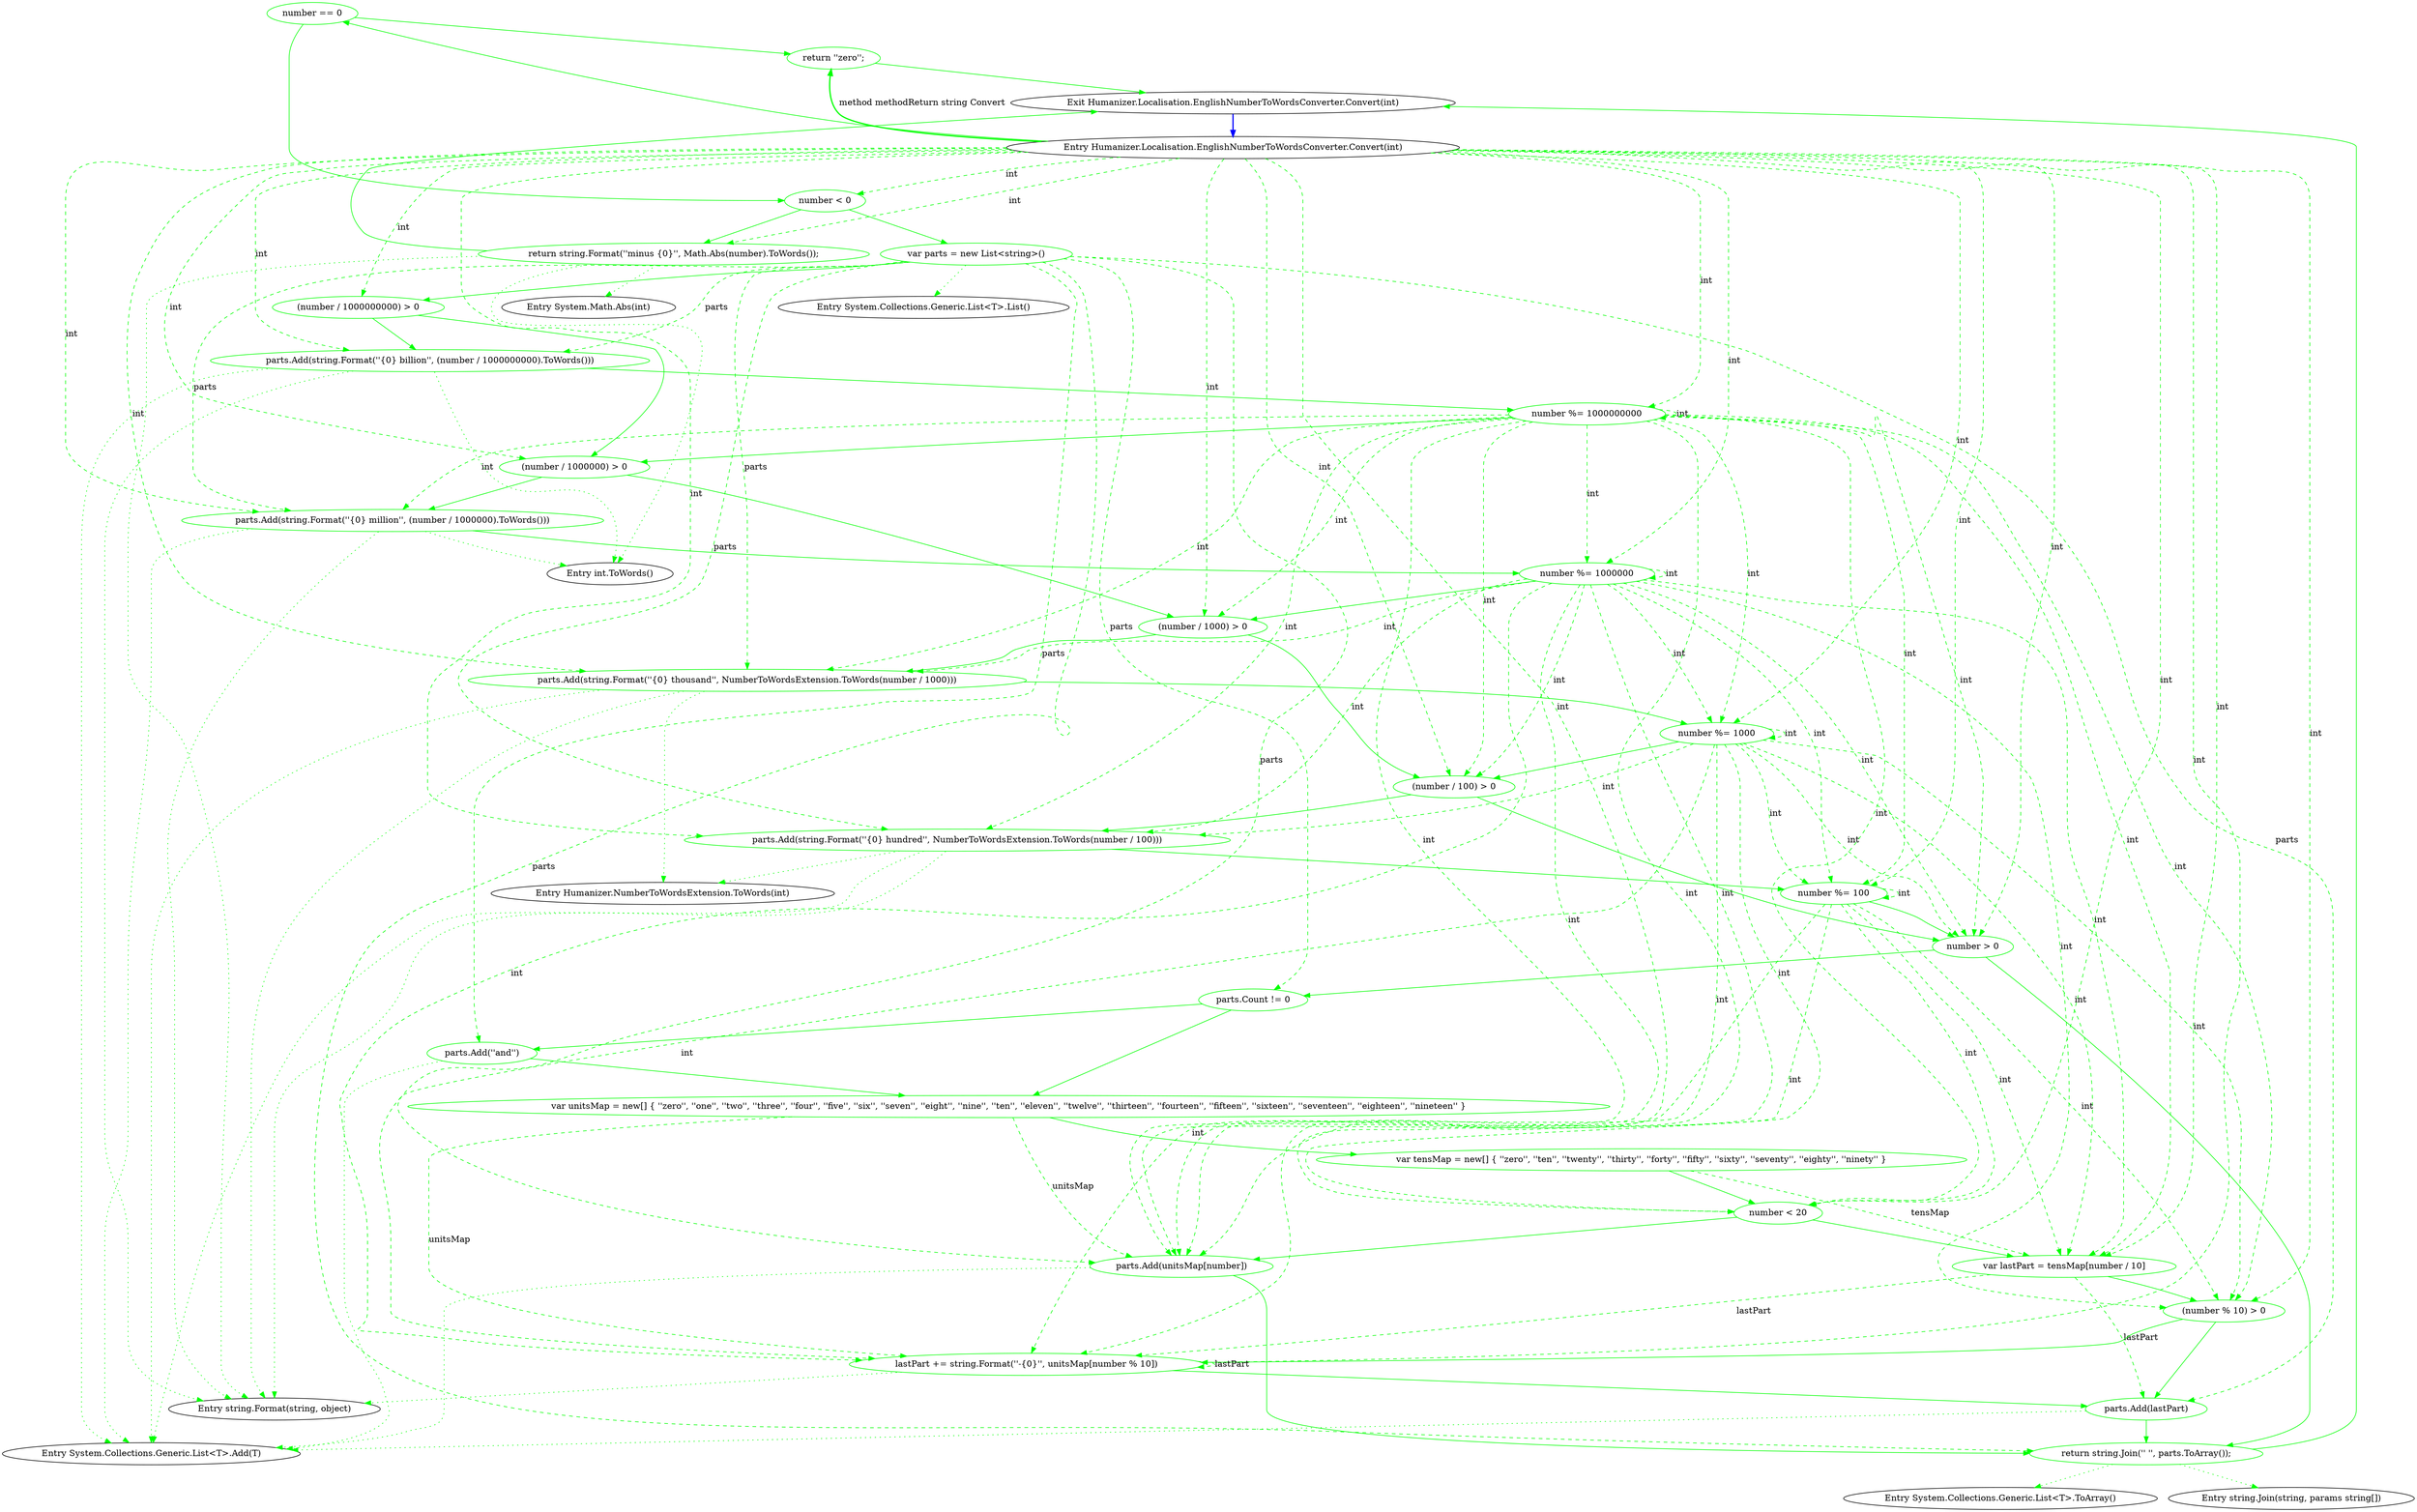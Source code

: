 digraph  {
d1 [label="number == 0", span="9-9", cluster="Humanizer.Localisation.EnglishNumberToWordsConverter.Convert(int)", color=green, community=0];
d0 [label="Entry Humanizer.Localisation.EnglishNumberToWordsConverter.Convert(int)", span="7-7", cluster="Humanizer.Localisation.EnglishNumberToWordsConverter.Convert(int)"];
d2 [label="return ''zero'';", span="10-10", cluster="Humanizer.Localisation.EnglishNumberToWordsConverter.Convert(int)", color=green, community=0];
d3 [label="number < 0", span="12-12", cluster="Humanizer.Localisation.EnglishNumberToWordsConverter.Convert(int)", color=green, community=0];
d4 [label="return string.Format(''minus {0}'', Math.Abs(number).ToWords());", span="13-13", cluster="Humanizer.Localisation.EnglishNumberToWordsConverter.Convert(int)", color=green, community=0];
d5 [label="var parts = new List<string>()", span="15-15", cluster="Humanizer.Localisation.EnglishNumberToWordsConverter.Convert(int)", color=green, community=0];
d30 [label="Exit Humanizer.Localisation.EnglishNumberToWordsConverter.Convert(int)", span="7-7", cluster="Humanizer.Localisation.EnglishNumberToWordsConverter.Convert(int)"];
d31 [label="Entry System.Math.Abs(int)", span="0-0", cluster="System.Math.Abs(int)"];
d32 [label="Entry int.ToWords()", span="25-25", cluster="int.ToWords()"];
d33 [label="Entry string.Format(string, object)", span="0-0", cluster="string.Format(string, object)"];
d6 [label="(number / 1000000000) > 0", span="17-17", cluster="Humanizer.Localisation.EnglishNumberToWordsConverter.Convert(int)", color=green, community=0];
d7 [label="parts.Add(string.Format(''{0} billion'', (number / 1000000000).ToWords()))", span="19-19", cluster="Humanizer.Localisation.EnglishNumberToWordsConverter.Convert(int)", color=green, community=0];
d9 [label="(number / 1000000) > 0", span="23-23", cluster="Humanizer.Localisation.EnglishNumberToWordsConverter.Convert(int)", color=green, community=0];
d8 [label="number %= 1000000000", span="20-20", cluster="Humanizer.Localisation.EnglishNumberToWordsConverter.Convert(int)", color=green, community=0];
d35 [label="Entry System.Collections.Generic.List<T>.Add(T)", span="0-0", cluster="System.Collections.Generic.List<T>.Add(T)"];
d10 [label="parts.Add(string.Format(''{0} million'', (number / 1000000).ToWords()))", span="25-25", cluster="Humanizer.Localisation.EnglishNumberToWordsConverter.Convert(int)", color=green, community=0];
d11 [label="number %= 1000000", span="26-26", cluster="Humanizer.Localisation.EnglishNumberToWordsConverter.Convert(int)", color=green, community=0];
d12 [label="(number / 1000) > 0", span="29-29", cluster="Humanizer.Localisation.EnglishNumberToWordsConverter.Convert(int)", color=green, community=0];
d13 [label="parts.Add(string.Format(''{0} thousand'', NumberToWordsExtension.ToWords(number / 1000)))", span="31-31", cluster="Humanizer.Localisation.EnglishNumberToWordsConverter.Convert(int)", color=green, community=0];
d14 [label="number %= 1000", span="32-32", cluster="Humanizer.Localisation.EnglishNumberToWordsConverter.Convert(int)", color=green, community=0];
d15 [label="(number / 100) > 0", span="35-35", cluster="Humanizer.Localisation.EnglishNumberToWordsConverter.Convert(int)", color=green, community=0];
d16 [label="parts.Add(string.Format(''{0} hundred'', NumberToWordsExtension.ToWords(number / 100)))", span="37-37", cluster="Humanizer.Localisation.EnglishNumberToWordsConverter.Convert(int)", color=green, community=0];
d17 [label="number %= 100", span="38-38", cluster="Humanizer.Localisation.EnglishNumberToWordsConverter.Convert(int)", color=green, community=0];
d18 [label="number > 0", span="41-41", cluster="Humanizer.Localisation.EnglishNumberToWordsConverter.Convert(int)", color=green, community=0];
d23 [label="number < 20", span="49-49", cluster="Humanizer.Localisation.EnglishNumberToWordsConverter.Convert(int)", color=green, community=0];
d24 [label="parts.Add(unitsMap[number])", span="50-50", cluster="Humanizer.Localisation.EnglishNumberToWordsConverter.Convert(int)", color=green, community=0];
d25 [label="var lastPart = tensMap[number / 10]", span="53-53", cluster="Humanizer.Localisation.EnglishNumberToWordsConverter.Convert(int)", color=green, community=0];
d26 [label="(number % 10) > 0", span="54-54", cluster="Humanizer.Localisation.EnglishNumberToWordsConverter.Convert(int)", color=green, community=0];
d27 [label="lastPart += string.Format(''-{0}'', unitsMap[number % 10])", span="55-55", cluster="Humanizer.Localisation.EnglishNumberToWordsConverter.Convert(int)", color=green, community=0];
d36 [label="Entry Humanizer.NumberToWordsExtension.ToWords(int)", span="25-25", cluster="Humanizer.NumberToWordsExtension.ToWords(int)"];
d19 [label="parts.Count != 0", span="43-43", cluster="Humanizer.Localisation.EnglishNumberToWordsConverter.Convert(int)", color=green, community=0];
d29 [label="return string.Join('' '', parts.ToArray());", span="61-61", cluster="Humanizer.Localisation.EnglishNumberToWordsConverter.Convert(int)", color=green, community=0];
d22 [label="var tensMap = new[] { ''zero'', ''ten'', ''twenty'', ''thirty'', ''forty'', ''fifty'', ''sixty'', ''seventy'', ''eighty'', ''ninety'' }", span="47-47", cluster="Humanizer.Localisation.EnglishNumberToWordsConverter.Convert(int)", color=green, community=0];
d21 [label="var unitsMap = new[] { ''zero'', ''one'', ''two'', ''three'', ''four'', ''five'', ''six'', ''seven'', ''eight'', ''nine'', ''ten'', ''eleven'', ''twelve'', ''thirteen'', ''fourteen'', ''fifteen'', ''sixteen'', ''seventeen'', ''eighteen'', ''nineteen'' }", span="46-46", cluster="Humanizer.Localisation.EnglishNumberToWordsConverter.Convert(int)", color=green, community=0];
d28 [label="parts.Add(lastPart)", span="57-57", cluster="Humanizer.Localisation.EnglishNumberToWordsConverter.Convert(int)", color=green, community=0];
d34 [label="Entry System.Collections.Generic.List<T>.List()", span="0-0", cluster="System.Collections.Generic.List<T>.List()"];
d20 [label="parts.Add(''and'')", span="44-44", cluster="Humanizer.Localisation.EnglishNumberToWordsConverter.Convert(int)", color=green, community=0];
d37 [label="Entry System.Collections.Generic.List<T>.ToArray()", span="0-0", cluster="System.Collections.Generic.List<T>.ToArray()"];
d38 [label="Entry string.Join(string, params string[])", span="0-0", cluster="string.Join(string, params string[])"];
d1 -> d2  [key=0, style=solid, color=green];
d1 -> d3  [key=0, style=solid, color=green];
d0 -> d1  [key=0, style=solid, color=green];
d0 -> d3  [key=1, style=dashed, color=green, label=int];
d0 -> d4  [key=1, style=dashed, color=green, label=int];
d0 -> d6  [key=1, style=dashed, color=green, label=int];
d0 -> d7  [key=1, style=dashed, color=green, label=int];
d0 -> d8  [key=1, style=dashed, color=green, label=int];
d0 -> d9  [key=1, style=dashed, color=green, label=int];
d0 -> d10  [key=1, style=dashed, color=green, label=int];
d0 -> d11  [key=1, style=dashed, color=green, label=int];
d0 -> d12  [key=1, style=dashed, color=green, label=int];
d0 -> d13  [key=1, style=dashed, color=green, label=int];
d0 -> d14  [key=1, style=dashed, color=green, label=int];
d0 -> d15  [key=1, style=dashed, color=green, label=int];
d0 -> d16  [key=1, style=dashed, color=green, label=int];
d0 -> d17  [key=1, style=dashed, color=green, label=int];
d0 -> d18  [key=1, style=dashed, color=green, label=int];
d0 -> d23  [key=1, style=dashed, color=green, label=int];
d0 -> d24  [key=1, style=dashed, color=green, label=int];
d0 -> d25  [key=1, style=dashed, color=green, label=int];
d0 -> d26  [key=1, style=dashed, color=green, label=int];
d0 -> d27  [key=1, style=dashed, color=green, label=int];
d0 -> d2  [key=3, color=green, style=bold, label="method methodReturn string Convert"];
d2 -> d30  [key=0, style=solid, color=green];
d3 -> d4  [key=0, style=solid, color=green];
d3 -> d5  [key=0, style=solid, color=green];
d4 -> d30  [key=0, style=solid, color=green];
d4 -> d31  [key=2, style=dotted, color=green];
d4 -> d32  [key=2, style=dotted, color=green];
d4 -> d33  [key=2, style=dotted, color=green];
d5 -> d6  [key=0, style=solid, color=green];
d5 -> d7  [key=1, style=dashed, color=green, label=parts];
d5 -> d10  [key=1, style=dashed, color=green, label=parts];
d5 -> d13  [key=1, style=dashed, color=green, label=parts];
d5 -> d16  [key=1, style=dashed, color=green, label=parts];
d5 -> d24  [key=1, style=dashed, color=green, label=parts];
d5 -> d34  [key=2, style=dotted, color=green];
d5 -> d19  [key=1, style=dashed, color=green, label=parts];
d5 -> d20  [key=1, style=dashed, color=green, label=parts];
d5 -> d28  [key=1, style=dashed, color=green, label=parts];
d5 -> d29  [key=1, style=dashed, color=green, label=parts];
d30 -> d0  [key=0, style=bold, color=blue];
d6 -> d7  [key=0, style=solid, color=green];
d6 -> d9  [key=0, style=solid, color=green];
d7 -> d8  [key=0, style=solid, color=green];
d7 -> d32  [key=2, style=dotted, color=green];
d7 -> d33  [key=2, style=dotted, color=green];
d7 -> d35  [key=2, style=dotted, color=green];
d9 -> d10  [key=0, style=solid, color=green];
d9 -> d12  [key=0, style=solid, color=green];
d8 -> d8  [key=1, style=dashed, color=green, label=int];
d8 -> d9  [key=0, style=solid, color=green];
d8 -> d10  [key=1, style=dashed, color=green, label=int];
d8 -> d11  [key=1, style=dashed, color=green, label=int];
d8 -> d12  [key=1, style=dashed, color=green, label=int];
d8 -> d13  [key=1, style=dashed, color=green, label=int];
d8 -> d14  [key=1, style=dashed, color=green, label=int];
d8 -> d15  [key=1, style=dashed, color=green, label=int];
d8 -> d16  [key=1, style=dashed, color=green, label=int];
d8 -> d17  [key=1, style=dashed, color=green, label=int];
d8 -> d18  [key=1, style=dashed, color=green, label=int];
d8 -> d23  [key=1, style=dashed, color=green, label=int];
d8 -> d24  [key=1, style=dashed, color=green, label=int];
d8 -> d25  [key=1, style=dashed, color=green, label=int];
d8 -> d26  [key=1, style=dashed, color=green, label=int];
d8 -> d27  [key=1, style=dashed, color=green, label=int];
d10 -> d11  [key=0, style=solid, color=green];
d10 -> d32  [key=2, style=dotted, color=green];
d10 -> d33  [key=2, style=dotted, color=green];
d10 -> d35  [key=2, style=dotted, color=green];
d11 -> d11  [key=1, style=dashed, color=green, label=int];
d11 -> d12  [key=0, style=solid, color=green];
d11 -> d13  [key=1, style=dashed, color=green, label=int];
d11 -> d14  [key=1, style=dashed, color=green, label=int];
d11 -> d15  [key=1, style=dashed, color=green, label=int];
d11 -> d16  [key=1, style=dashed, color=green, label=int];
d11 -> d17  [key=1, style=dashed, color=green, label=int];
d11 -> d18  [key=1, style=dashed, color=green, label=int];
d11 -> d23  [key=1, style=dashed, color=green, label=int];
d11 -> d24  [key=1, style=dashed, color=green, label=int];
d11 -> d25  [key=1, style=dashed, color=green, label=int];
d11 -> d26  [key=1, style=dashed, color=green, label=int];
d11 -> d27  [key=1, style=dashed, color=green, label=int];
d12 -> d13  [key=0, style=solid, color=green];
d12 -> d15  [key=0, style=solid, color=green];
d13 -> d14  [key=0, style=solid, color=green];
d13 -> d36  [key=2, style=dotted, color=green];
d13 -> d33  [key=2, style=dotted, color=green];
d13 -> d35  [key=2, style=dotted, color=green];
d14 -> d14  [key=1, style=dashed, color=green, label=int];
d14 -> d15  [key=0, style=solid, color=green];
d14 -> d16  [key=1, style=dashed, color=green, label=int];
d14 -> d17  [key=1, style=dashed, color=green, label=int];
d14 -> d18  [key=1, style=dashed, color=green, label=int];
d14 -> d23  [key=1, style=dashed, color=green, label=int];
d14 -> d24  [key=1, style=dashed, color=green, label=int];
d14 -> d25  [key=1, style=dashed, color=green, label=int];
d14 -> d26  [key=1, style=dashed, color=green, label=int];
d14 -> d27  [key=1, style=dashed, color=green, label=int];
d15 -> d16  [key=0, style=solid, color=green];
d15 -> d18  [key=0, style=solid, color=green];
d16 -> d17  [key=0, style=solid, color=green];
d16 -> d36  [key=2, style=dotted, color=green];
d16 -> d33  [key=2, style=dotted, color=green];
d16 -> d35  [key=2, style=dotted, color=green];
d17 -> d17  [key=1, style=dashed, color=green, label=int];
d17 -> d18  [key=0, style=solid, color=green];
d17 -> d23  [key=1, style=dashed, color=green, label=int];
d17 -> d24  [key=1, style=dashed, color=green, label=int];
d17 -> d25  [key=1, style=dashed, color=green, label=int];
d17 -> d26  [key=1, style=dashed, color=green, label=int];
d17 -> d27  [key=1, style=dashed, color=green, label=int];
d18 -> d19  [key=0, style=solid, color=green];
d18 -> d29  [key=0, style=solid, color=green];
d23 -> d24  [key=0, style=solid, color=green];
d23 -> d25  [key=0, style=solid, color=green];
d24 -> d29  [key=0, style=solid, color=green];
d24 -> d35  [key=2, style=dotted, color=green];
d25 -> d26  [key=0, style=solid, color=green];
d25 -> d27  [key=1, style=dashed, color=green, label=lastPart];
d25 -> d28  [key=1, style=dashed, color=green, label=lastPart];
d26 -> d27  [key=0, style=solid, color=green];
d26 -> d28  [key=0, style=solid, color=green];
d27 -> d27  [key=1, style=dashed, color=green, label=lastPart];
d27 -> d28  [key=0, style=solid, color=green];
d27 -> d33  [key=2, style=dotted, color=green];
d19 -> d20  [key=0, style=solid, color=green];
d19 -> d21  [key=0, style=solid, color=green];
d29 -> d30  [key=0, style=solid, color=green];
d29 -> d37  [key=2, style=dotted, color=green];
d29 -> d38  [key=2, style=dotted, color=green];
d22 -> d23  [key=0, style=solid, color=green];
d22 -> d25  [key=1, style=dashed, color=green, label=tensMap];
d21 -> d24  [key=1, style=dashed, color=green, label=unitsMap];
d21 -> d27  [key=1, style=dashed, color=green, label=unitsMap];
d21 -> d22  [key=0, style=solid, color=green];
d28 -> d29  [key=0, style=solid, color=green];
d28 -> d35  [key=2, style=dotted, color=green];
d20 -> d21  [key=0, style=solid, color=green];
d20 -> d35  [key=2, style=dotted, color=green];
}
